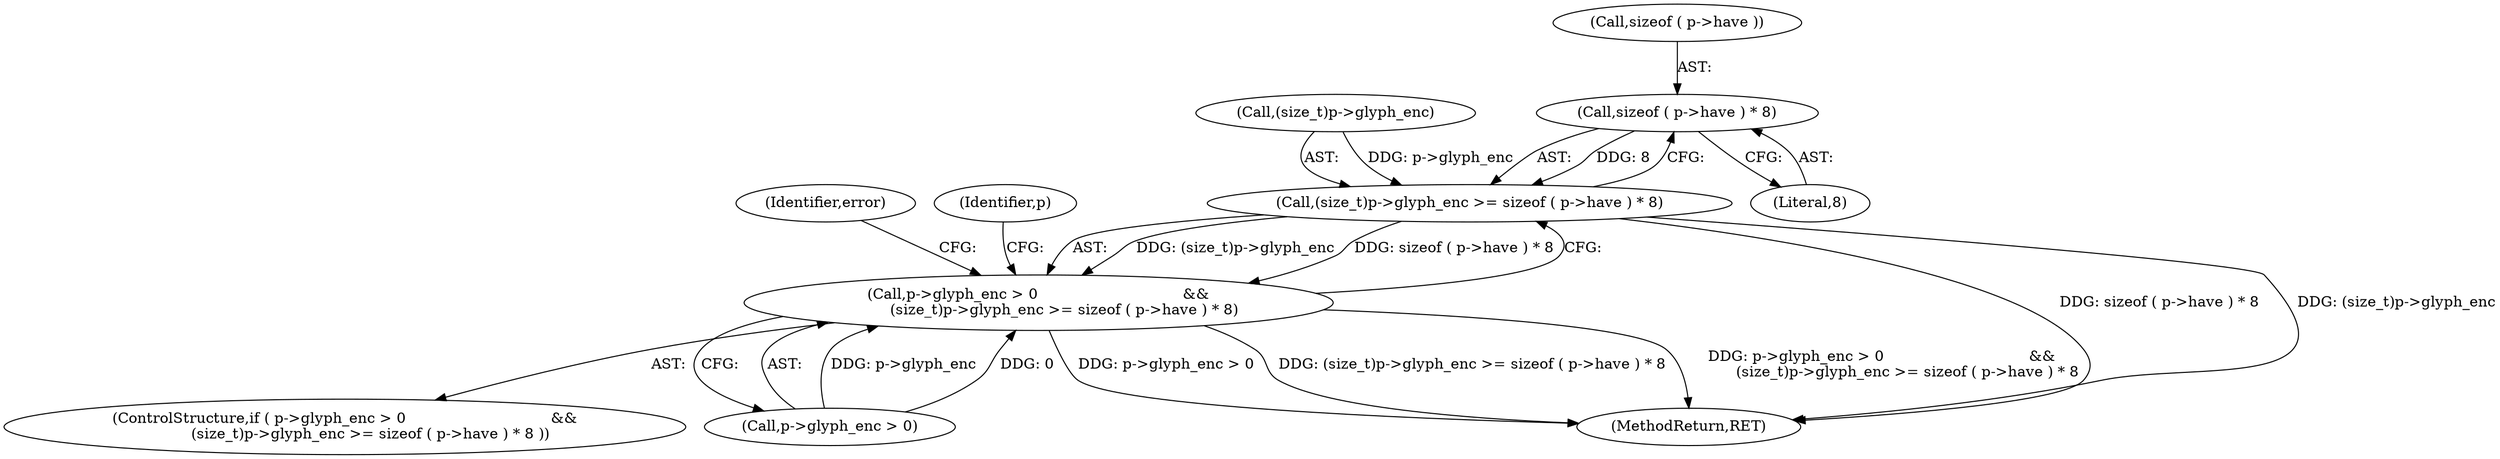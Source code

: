 digraph "0_savannah_07bdb6e289c7954e2a533039dc93c1c136099d2d@API" {
"1000586" [label="(Call,sizeof ( p->have ) * 8)"];
"1000580" [label="(Call,(size_t)p->glyph_enc >= sizeof ( p->have ) * 8)"];
"1000574" [label="(Call,p->glyph_enc > 0                               &&\n           (size_t)p->glyph_enc >= sizeof ( p->have ) * 8)"];
"1000574" [label="(Call,p->glyph_enc > 0                               &&\n           (size_t)p->glyph_enc >= sizeof ( p->have ) * 8)"];
"1000586" [label="(Call,sizeof ( p->have ) * 8)"];
"1000573" [label="(ControlStructure,if ( p->glyph_enc > 0                               &&\n           (size_t)p->glyph_enc >= sizeof ( p->have ) * 8 ))"];
"1000575" [label="(Call,p->glyph_enc > 0)"];
"1000581" [label="(Call,(size_t)p->glyph_enc)"];
"1000594" [label="(Identifier,error)"];
"1001568" [label="(MethodReturn,RET)"];
"1000591" [label="(Literal,8)"];
"1000599" [label="(Identifier,p)"];
"1000587" [label="(Call,sizeof ( p->have ))"];
"1000580" [label="(Call,(size_t)p->glyph_enc >= sizeof ( p->have ) * 8)"];
"1000586" -> "1000580"  [label="AST: "];
"1000586" -> "1000591"  [label="CFG: "];
"1000587" -> "1000586"  [label="AST: "];
"1000591" -> "1000586"  [label="AST: "];
"1000580" -> "1000586"  [label="CFG: "];
"1000586" -> "1000580"  [label="DDG: 8"];
"1000580" -> "1000574"  [label="AST: "];
"1000581" -> "1000580"  [label="AST: "];
"1000574" -> "1000580"  [label="CFG: "];
"1000580" -> "1001568"  [label="DDG: sizeof ( p->have ) * 8"];
"1000580" -> "1001568"  [label="DDG: (size_t)p->glyph_enc"];
"1000580" -> "1000574"  [label="DDG: (size_t)p->glyph_enc"];
"1000580" -> "1000574"  [label="DDG: sizeof ( p->have ) * 8"];
"1000581" -> "1000580"  [label="DDG: p->glyph_enc"];
"1000574" -> "1000573"  [label="AST: "];
"1000574" -> "1000575"  [label="CFG: "];
"1000575" -> "1000574"  [label="AST: "];
"1000594" -> "1000574"  [label="CFG: "];
"1000599" -> "1000574"  [label="CFG: "];
"1000574" -> "1001568"  [label="DDG: p->glyph_enc > 0"];
"1000574" -> "1001568"  [label="DDG: (size_t)p->glyph_enc >= sizeof ( p->have ) * 8"];
"1000574" -> "1001568"  [label="DDG: p->glyph_enc > 0                               &&\n           (size_t)p->glyph_enc >= sizeof ( p->have ) * 8"];
"1000575" -> "1000574"  [label="DDG: p->glyph_enc"];
"1000575" -> "1000574"  [label="DDG: 0"];
}
